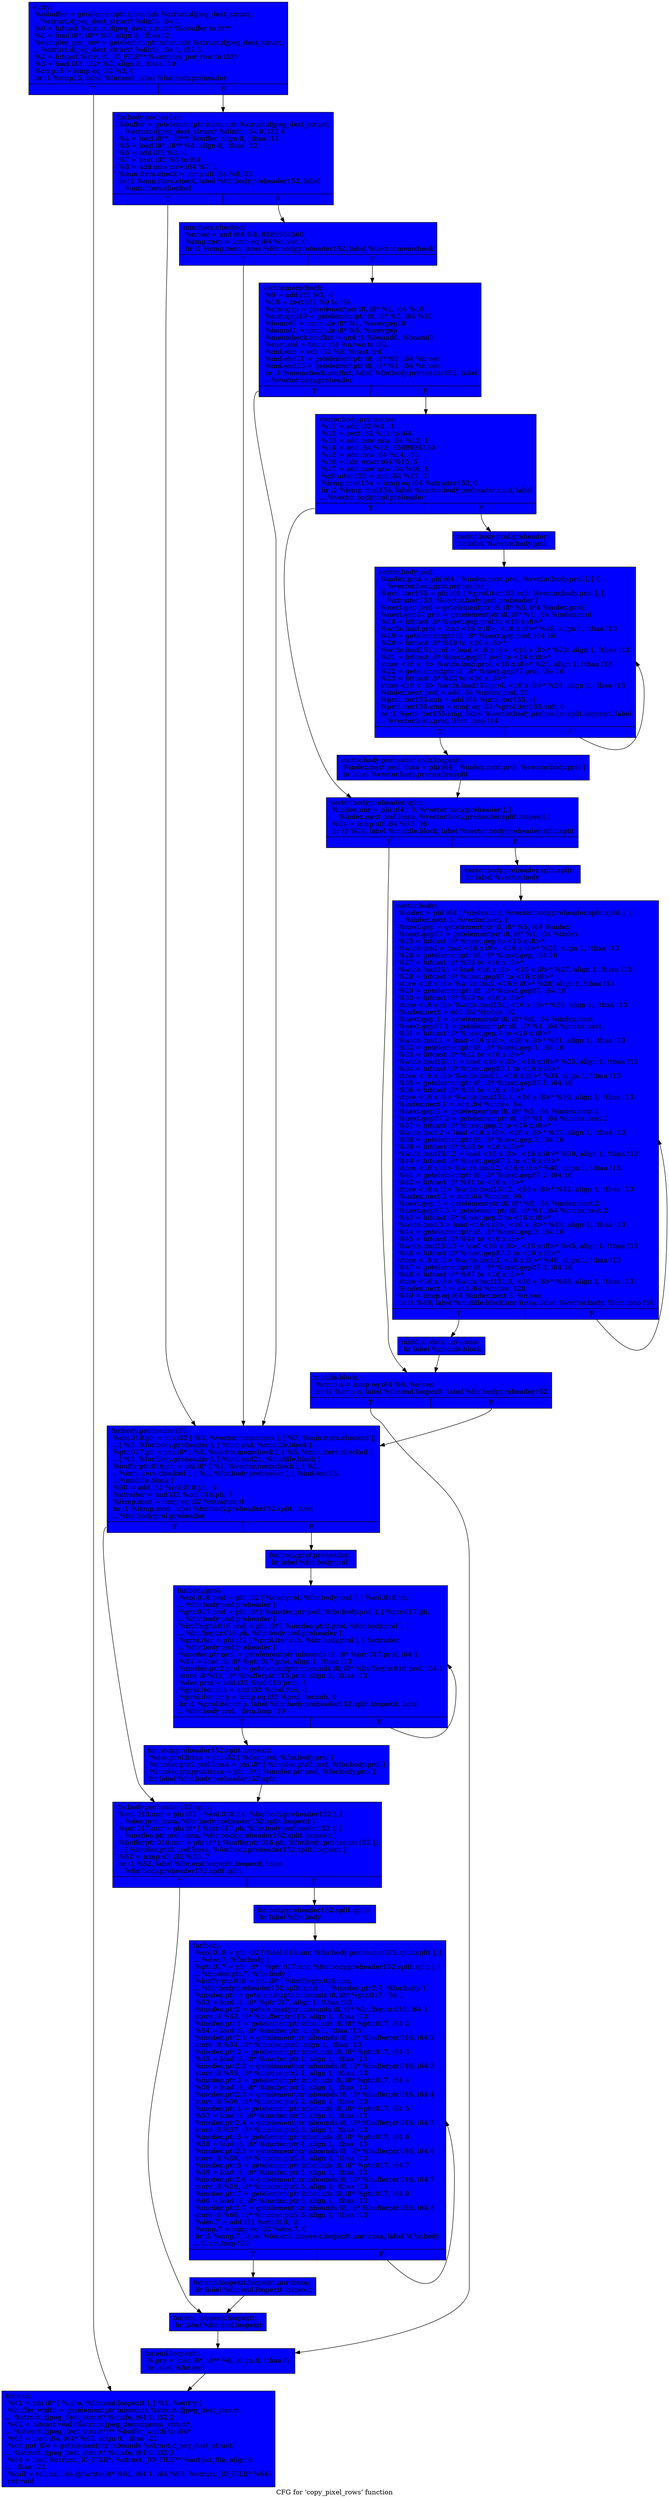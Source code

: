 digraph "CFG for 'copy_pixel_rows' function" {
	label="CFG for 'copy_pixel_rows' function";

	Node0x580e970 [shape=record, style = filled, fillcolor = blue, label="{entry:\l  %iobuffer = getelementptr inbounds %struct.djpeg_dest_struct,\l... %struct.djpeg_dest_struct* %dinfo, i64 1\l  %0 = bitcast %struct.djpeg_dest_struct* %iobuffer to i8**\l  %1 = load i8*, i8** %0, align 8, !tbaa !2\l  %samples_per_row = getelementptr inbounds %struct.djpeg_dest_struct,\l... %struct.djpeg_dest_struct* %dinfo, i64 1, i32 3\l  %2 = bitcast %struct._IO_FILE** %samples_per_row to i32*\l  %3 = load i32, i32* %2, align 8, !tbaa !10\l  %cmp15 = icmp eq i32 %3, 0\l  br i1 %cmp15, label %for.end, label %for.body.preheader\l|{<s0>T|<s1>F}}"];
	Node0x580e970:s0 -> Node0x580f8e0;
	Node0x580e970:s1 -> Node0x580f9c0;
	Node0x580f9c0 [shape=record, style = filled, fillcolor = blue, label="{for.body.preheader:                               \l  %buffer = getelementptr inbounds %struct.djpeg_dest_struct,\l... %struct.djpeg_dest_struct* %dinfo, i64 0, i32 4\l  %4 = load i8**, i8*** %buffer, align 8, !tbaa !11\l  %5 = load i8*, i8** %4, align 8, !tbaa !12\l  %6 = add i32 %3, -1\l  %7 = zext i32 %6 to i64\l  %8 = add nuw nsw i64 %7, 1\l  %min.iters.check = icmp ult i64 %8, 32\l  br i1 %min.iters.check, label %for.body.preheader152, label\l... %min.iters.checked\l|{<s0>T|<s1>F}}"];
	Node0x580f9c0:s0 -> Node0x580fc30;
	Node0x580f9c0:s1 -> Node0x5807b60;
	Node0x5807b60 [shape=record, style = filled, fillcolor = blue, label="{min.iters.checked:                                \l  %n.vec = and i64 %8, 8589934560\l  %cmp.zero = icmp eq i64 %n.vec, 0\l  br i1 %cmp.zero, label %for.body.preheader152, label %vector.memcheck\l|{<s0>T|<s1>F}}"];
	Node0x5807b60:s0 -> Node0x580fc30;
	Node0x5807b60:s1 -> Node0x5807f80;
	Node0x5807f80 [shape=record, style = filled, fillcolor = blue, label="{vector.memcheck:                                  \l  %9 = add i32 %3, -1\l  %10 = zext i32 %9 to i64\l  %scevgep = getelementptr i8, i8* %1, i64 %10\l  %scevgep19 = getelementptr i8, i8* %5, i64 %10\l  %bound0 = icmp ule i8* %1, %scevgep19\l  %bound1 = icmp ule i8* %5, %scevgep\l  %memcheck.conflict = and i1 %bound0, %bound1\l  %cast.crd = trunc i64 %n.vec to i32\l  %ind.end = sub i32 %3, %cast.crd\l  %ind.end21 = getelementptr i8, i8* %5, i64 %n.vec\l  %ind.end23 = getelementptr i8, i8* %1, i64 %n.vec\l  br i1 %memcheck.conflict, label %for.body.preheader152, label\l... %vector.body.preheader\l|{<s0>T|<s1>F}}"];
	Node0x5807f80:s0 -> Node0x580fc30;
	Node0x5807f80:s1 -> Node0x5807c10;
	Node0x5807c10 [shape=record, style = filled, fillcolor = blue, label="{vector.body.preheader:                            \l  %11 = add i32 %3, -1\l  %12 = zext i32 %11 to i64\l  %13 = add nuw nsw i64 %12, 1\l  %14 = and i64 %13, 8589934560\l  %15 = add nsw i64 %14, -32\l  %16 = lshr exact i64 %15, 5\l  %17 = add nuw nsw i64 %16, 1\l  %xtraiter153 = and i64 %17, 3\l  %lcmp.mod154 = icmp eq i64 %xtraiter153, 0\l  br i1 %lcmp.mod154, label %vector.body.preheader.split, label\l... %vector.body.prol.preheader\l|{<s0>T|<s1>F}}"];
	Node0x5807c10:s0 -> Node0x5811dd0;
	Node0x5807c10:s1 -> Node0x5811ef0;
	Node0x5811ef0 [shape=record, style = filled, fillcolor = blue, label="{vector.body.prol.preheader:                       \l  br label %vector.body.prol\l}"];
	Node0x5811ef0 -> Node0x58120a0;
	Node0x58120a0 [shape=record, style = filled, fillcolor = blue, label="{vector.body.prol:                                 \l  %index.prol = phi i64 [ %index.next.prol, %vector.body.prol ], [ 0,\l... %vector.body.prol.preheader ]\l  %prol.iter155 = phi i64 [ %prol.iter155.sub, %vector.body.prol ], [\l... %xtraiter153, %vector.body.prol.preheader ]\l  %next.gep.prol = getelementptr i8, i8* %5, i64 %index.prol\l  %next.gep87.prol = getelementptr i8, i8* %1, i64 %index.prol\l  %18 = bitcast i8* %next.gep.prol to \<16 x i8\>*\l  %wide.load.prol = load \<16 x i8\>, \<16 x i8\>* %18, align 1, !tbaa !13\l  %19 = getelementptr i8, i8* %next.gep.prol, i64 16\l  %20 = bitcast i8* %19 to \<16 x i8\>*\l  %wide.load151.prol = load \<16 x i8\>, \<16 x i8\>* %20, align 1, !tbaa !13\l  %21 = bitcast i8* %next.gep87.prol to \<16 x i8\>*\l  store \<16 x i8\> %wide.load.prol, \<16 x i8\>* %21, align 1, !tbaa !13\l  %22 = getelementptr i8, i8* %next.gep87.prol, i64 16\l  %23 = bitcast i8* %22 to \<16 x i8\>*\l  store \<16 x i8\> %wide.load151.prol, \<16 x i8\>* %23, align 1, !tbaa !13\l  %index.next.prol = add i64 %index.prol, 32\l  %prol.iter155.sub = add i64 %prol.iter155, -1\l  %prol.iter155.cmp = icmp eq i64 %prol.iter155.sub, 0\l  br i1 %prol.iter155.cmp, label %vector.body.preheader.split.loopexit, label\l... %vector.body.prol, !llvm.loop !14\l|{<s0>T|<s1>F}}"];
	Node0x58120a0:s0 -> Node0x58139c0;
	Node0x58120a0:s1 -> Node0x58120a0;
	Node0x58139c0 [shape=record, style = filled, fillcolor = blue, label="{vector.body.preheader.split.loopexit:             \l  %index.next.prol.lcssa = phi i64 [ %index.next.prol, %vector.body.prol ]\l  br label %vector.body.preheader.split\l}"];
	Node0x58139c0 -> Node0x5811dd0;
	Node0x5811dd0 [shape=record, style = filled, fillcolor = blue, label="{vector.body.preheader.split:                      \l  %index.unr = phi i64 [ 0, %vector.body.preheader ], [\l... %index.next.prol.lcssa, %vector.body.preheader.split.loopexit ]\l  %24 = icmp ult i64 %15, 96\l  br i1 %24, label %middle.block, label %vector.body.preheader.split.split\l|{<s0>T|<s1>F}}"];
	Node0x5811dd0:s0 -> Node0x5813d40;
	Node0x5811dd0:s1 -> Node0x5813df0;
	Node0x5813df0 [shape=record, style = filled, fillcolor = blue, label="{vector.body.preheader.split.split:                \l  br label %vector.body\l}"];
	Node0x5813df0 -> Node0x5813fa0;
	Node0x5813fa0 [shape=record, style = filled, fillcolor = blue, label="{vector.body:                                      \l  %index = phi i64 [ %index.unr, %vector.body.preheader.split.split ], [\l... %index.next.3, %vector.body ]\l  %next.gep = getelementptr i8, i8* %5, i64 %index\l  %next.gep87 = getelementptr i8, i8* %1, i64 %index\l  %25 = bitcast i8* %next.gep to \<16 x i8\>*\l  %wide.load = load \<16 x i8\>, \<16 x i8\>* %25, align 1, !tbaa !13\l  %26 = getelementptr i8, i8* %next.gep, i64 16\l  %27 = bitcast i8* %26 to \<16 x i8\>*\l  %wide.load151 = load \<16 x i8\>, \<16 x i8\>* %27, align 1, !tbaa !13\l  %28 = bitcast i8* %next.gep87 to \<16 x i8\>*\l  store \<16 x i8\> %wide.load, \<16 x i8\>* %28, align 1, !tbaa !13\l  %29 = getelementptr i8, i8* %next.gep87, i64 16\l  %30 = bitcast i8* %29 to \<16 x i8\>*\l  store \<16 x i8\> %wide.load151, \<16 x i8\>* %30, align 1, !tbaa !13\l  %index.next = add i64 %index, 32\l  %next.gep.1 = getelementptr i8, i8* %5, i64 %index.next\l  %next.gep87.1 = getelementptr i8, i8* %1, i64 %index.next\l  %31 = bitcast i8* %next.gep.1 to \<16 x i8\>*\l  %wide.load.1 = load \<16 x i8\>, \<16 x i8\>* %31, align 1, !tbaa !13\l  %32 = getelementptr i8, i8* %next.gep.1, i64 16\l  %33 = bitcast i8* %32 to \<16 x i8\>*\l  %wide.load151.1 = load \<16 x i8\>, \<16 x i8\>* %33, align 1, !tbaa !13\l  %34 = bitcast i8* %next.gep87.1 to \<16 x i8\>*\l  store \<16 x i8\> %wide.load.1, \<16 x i8\>* %34, align 1, !tbaa !13\l  %35 = getelementptr i8, i8* %next.gep87.1, i64 16\l  %36 = bitcast i8* %35 to \<16 x i8\>*\l  store \<16 x i8\> %wide.load151.1, \<16 x i8\>* %36, align 1, !tbaa !13\l  %index.next.1 = add i64 %index, 64\l  %next.gep.2 = getelementptr i8, i8* %5, i64 %index.next.1\l  %next.gep87.2 = getelementptr i8, i8* %1, i64 %index.next.1\l  %37 = bitcast i8* %next.gep.2 to \<16 x i8\>*\l  %wide.load.2 = load \<16 x i8\>, \<16 x i8\>* %37, align 1, !tbaa !13\l  %38 = getelementptr i8, i8* %next.gep.2, i64 16\l  %39 = bitcast i8* %38 to \<16 x i8\>*\l  %wide.load151.2 = load \<16 x i8\>, \<16 x i8\>* %39, align 1, !tbaa !13\l  %40 = bitcast i8* %next.gep87.2 to \<16 x i8\>*\l  store \<16 x i8\> %wide.load.2, \<16 x i8\>* %40, align 1, !tbaa !13\l  %41 = getelementptr i8, i8* %next.gep87.2, i64 16\l  %42 = bitcast i8* %41 to \<16 x i8\>*\l  store \<16 x i8\> %wide.load151.2, \<16 x i8\>* %42, align 1, !tbaa !13\l  %index.next.2 = add i64 %index, 96\l  %next.gep.3 = getelementptr i8, i8* %5, i64 %index.next.2\l  %next.gep87.3 = getelementptr i8, i8* %1, i64 %index.next.2\l  %43 = bitcast i8* %next.gep.3 to \<16 x i8\>*\l  %wide.load.3 = load \<16 x i8\>, \<16 x i8\>* %43, align 1, !tbaa !13\l  %44 = getelementptr i8, i8* %next.gep.3, i64 16\l  %45 = bitcast i8* %44 to \<16 x i8\>*\l  %wide.load151.3 = load \<16 x i8\>, \<16 x i8\>* %45, align 1, !tbaa !13\l  %46 = bitcast i8* %next.gep87.3 to \<16 x i8\>*\l  store \<16 x i8\> %wide.load.3, \<16 x i8\>* %46, align 1, !tbaa !13\l  %47 = getelementptr i8, i8* %next.gep87.3, i64 16\l  %48 = bitcast i8* %47 to \<16 x i8\>*\l  store \<16 x i8\> %wide.load151.3, \<16 x i8\>* %48, align 1, !tbaa !13\l  %index.next.3 = add i64 %index, 128\l  %49 = icmp eq i64 %index.next.3, %n.vec\l  br i1 %49, label %middle.block.unr-lcssa, label %vector.body, !llvm.loop !16\l|{<s0>T|<s1>F}}"];
	Node0x5813fa0:s0 -> Node0x58171f0;
	Node0x5813fa0:s1 -> Node0x5813fa0;
	Node0x58171f0 [shape=record, style = filled, fillcolor = blue, label="{middle.block.unr-lcssa:                           \l  br label %middle.block\l}"];
	Node0x58171f0 -> Node0x5813d40;
	Node0x5813d40 [shape=record, style = filled, fillcolor = blue, label="{middle.block:                                     \l  %cmp.n = icmp eq i64 %8, %n.vec\l  br i1 %cmp.n, label %for.end.loopexit, label %for.body.preheader152\l|{<s0>T|<s1>F}}"];
	Node0x5813d40:s0 -> Node0x5817450;
	Node0x5813d40:s1 -> Node0x580fc30;
	Node0x580fc30 [shape=record, style = filled, fillcolor = blue, label="{for.body.preheader152:                            \l  %col.018.ph = phi i32 [ %3, %vector.memcheck ], [ %3, %min.iters.checked ],\l... [ %3, %for.body.preheader ], [ %ind.end, %middle.block ]\l  %ptr.017.ph = phi i8* [ %5, %vector.memcheck ], [ %5, %min.iters.checked ],\l... [ %5, %for.body.preheader ], [ %ind.end21, %middle.block ]\l  %bufferptr.016.ph = phi i8* [ %1, %vector.memcheck ], [ %1,\l... %min.iters.checked ], [ %1, %for.body.preheader ], [ %ind.end23,\l... %middle.block ]\l  %50 = add i32 %col.018.ph, -1\l  %xtraiter = and i32 %col.018.ph, 7\l  %lcmp.mod = icmp eq i32 %xtraiter, 0\l  br i1 %lcmp.mod, label %for.body.preheader152.split, label\l... %for.body.prol.preheader\l|{<s0>T|<s1>F}}"];
	Node0x580fc30:s0 -> Node0x5817b00;
	Node0x580fc30:s1 -> Node0x5817c20;
	Node0x5817c20 [shape=record, style = filled, fillcolor = blue, label="{for.body.prol.preheader:                          \l  br label %for.body.prol\l}"];
	Node0x5817c20 -> Node0x5817d90;
	Node0x5817d90 [shape=record, style = filled, fillcolor = blue, label="{for.body.prol:                                    \l  %col.018.prol = phi i32 [ %dec.prol, %for.body.prol ], [ %col.018.ph,\l... %for.body.prol.preheader ]\l  %ptr.017.prol = phi i8* [ %incdec.ptr.prol, %for.body.prol ], [ %ptr.017.ph,\l... %for.body.prol.preheader ]\l  %bufferptr.016.prol = phi i8* [ %incdec.ptr2.prol, %for.body.prol ], [\l... %bufferptr.016.ph, %for.body.prol.preheader ]\l  %prol.iter = phi i32 [ %prol.iter.sub, %for.body.prol ], [ %xtraiter,\l... %for.body.prol.preheader ]\l  %incdec.ptr.prol = getelementptr inbounds i8, i8* %ptr.017.prol, i64 1\l  %51 = load i8, i8* %ptr.017.prol, align 1, !tbaa !13\l  %incdec.ptr2.prol = getelementptr inbounds i8, i8* %bufferptr.016.prol, i64 1\l  store i8 %51, i8* %bufferptr.016.prol, align 1, !tbaa !13\l  %dec.prol = add i32 %col.018.prol, -1\l  %prol.iter.sub = add i32 %prol.iter, -1\l  %prol.iter.cmp = icmp eq i32 %prol.iter.sub, 0\l  br i1 %prol.iter.cmp, label %for.body.preheader152.split.loopexit, label\l... %for.body.prol, !llvm.loop !19\l|{<s0>T|<s1>F}}"];
	Node0x5817d90:s0 -> Node0x58187f0;
	Node0x5817d90:s1 -> Node0x5817d90;
	Node0x58187f0 [shape=record, style = filled, fillcolor = blue, label="{for.body.preheader152.split.loopexit:             \l  %dec.prol.lcssa = phi i32 [ %dec.prol, %for.body.prol ]\l  %incdec.ptr2.prol.lcssa = phi i8* [ %incdec.ptr2.prol, %for.body.prol ]\l  %incdec.ptr.prol.lcssa = phi i8* [ %incdec.ptr.prol, %for.body.prol ]\l  br label %for.body.preheader152.split\l}"];
	Node0x58187f0 -> Node0x5817b00;
	Node0x5817b00 [shape=record, style = filled, fillcolor = blue, label="{for.body.preheader152.split:                      \l  %col.018.unr = phi i32 [ %col.018.ph, %for.body.preheader152 ], [\l... %dec.prol.lcssa, %for.body.preheader152.split.loopexit ]\l  %ptr.017.unr = phi i8* [ %ptr.017.ph, %for.body.preheader152 ], [\l... %incdec.ptr.prol.lcssa, %for.body.preheader152.split.loopexit ]\l  %bufferptr.016.unr = phi i8* [ %bufferptr.016.ph, %for.body.preheader152 ],\l... [ %incdec.ptr2.prol.lcssa, %for.body.preheader152.split.loopexit ]\l  %52 = icmp ult i32 %50, 7\l  br i1 %52, label %for.end.loopexit.loopexit, label\l... %for.body.preheader152.split.split\l|{<s0>T|<s1>F}}"];
	Node0x5817b00:s0 -> Node0x5818da0;
	Node0x5817b00:s1 -> Node0x5818e80;
	Node0x5818e80 [shape=record, style = filled, fillcolor = blue, label="{for.body.preheader152.split.split:                \l  br label %for.body\l}"];
	Node0x5818e80 -> Node0x5819030;
	Node0x5819030 [shape=record, style = filled, fillcolor = blue, label="{for.body:                                         \l  %col.018 = phi i32 [ %col.018.unr, %for.body.preheader152.split.split ], [\l... %dec.7, %for.body ]\l  %ptr.017 = phi i8* [ %ptr.017.unr, %for.body.preheader152.split.split ], [\l... %incdec.ptr.7, %for.body ]\l  %bufferptr.016 = phi i8* [ %bufferptr.016.unr,\l... %for.body.preheader152.split.split ], [ %incdec.ptr2.7, %for.body ]\l  %incdec.ptr = getelementptr inbounds i8, i8* %ptr.017, i64 1\l  %53 = load i8, i8* %ptr.017, align 1, !tbaa !13\l  %incdec.ptr2 = getelementptr inbounds i8, i8* %bufferptr.016, i64 1\l  store i8 %53, i8* %bufferptr.016, align 1, !tbaa !13\l  %incdec.ptr.1 = getelementptr inbounds i8, i8* %ptr.017, i64 2\l  %54 = load i8, i8* %incdec.ptr, align 1, !tbaa !13\l  %incdec.ptr2.1 = getelementptr inbounds i8, i8* %bufferptr.016, i64 2\l  store i8 %54, i8* %incdec.ptr2, align 1, !tbaa !13\l  %incdec.ptr.2 = getelementptr inbounds i8, i8* %ptr.017, i64 3\l  %55 = load i8, i8* %incdec.ptr.1, align 1, !tbaa !13\l  %incdec.ptr2.2 = getelementptr inbounds i8, i8* %bufferptr.016, i64 3\l  store i8 %55, i8* %incdec.ptr2.1, align 1, !tbaa !13\l  %incdec.ptr.3 = getelementptr inbounds i8, i8* %ptr.017, i64 4\l  %56 = load i8, i8* %incdec.ptr.2, align 1, !tbaa !13\l  %incdec.ptr2.3 = getelementptr inbounds i8, i8* %bufferptr.016, i64 4\l  store i8 %56, i8* %incdec.ptr2.2, align 1, !tbaa !13\l  %incdec.ptr.4 = getelementptr inbounds i8, i8* %ptr.017, i64 5\l  %57 = load i8, i8* %incdec.ptr.3, align 1, !tbaa !13\l  %incdec.ptr2.4 = getelementptr inbounds i8, i8* %bufferptr.016, i64 5\l  store i8 %57, i8* %incdec.ptr2.3, align 1, !tbaa !13\l  %incdec.ptr.5 = getelementptr inbounds i8, i8* %ptr.017, i64 6\l  %58 = load i8, i8* %incdec.ptr.4, align 1, !tbaa !13\l  %incdec.ptr2.5 = getelementptr inbounds i8, i8* %bufferptr.016, i64 6\l  store i8 %58, i8* %incdec.ptr2.4, align 1, !tbaa !13\l  %incdec.ptr.6 = getelementptr inbounds i8, i8* %ptr.017, i64 7\l  %59 = load i8, i8* %incdec.ptr.5, align 1, !tbaa !13\l  %incdec.ptr2.6 = getelementptr inbounds i8, i8* %bufferptr.016, i64 7\l  store i8 %59, i8* %incdec.ptr2.5, align 1, !tbaa !13\l  %incdec.ptr.7 = getelementptr inbounds i8, i8* %ptr.017, i64 8\l  %60 = load i8, i8* %incdec.ptr.6, align 1, !tbaa !13\l  %incdec.ptr2.7 = getelementptr inbounds i8, i8* %bufferptr.016, i64 8\l  store i8 %60, i8* %incdec.ptr2.6, align 1, !tbaa !13\l  %dec.7 = add i32 %col.018, -8\l  %cmp.7 = icmp eq i32 %dec.7, 0\l  br i1 %cmp.7, label %for.end.loopexit.loopexit.unr-lcssa, label %for.body,\l... !llvm.loop !20\l|{<s0>T|<s1>F}}"];
	Node0x5819030:s0 -> Node0x5810fd0;
	Node0x5819030:s1 -> Node0x5819030;
	Node0x5810fd0 [shape=record, style = filled, fillcolor = blue, label="{for.end.loopexit.loopexit.unr-lcssa:              \l  br label %for.end.loopexit.loopexit\l}"];
	Node0x5810fd0 -> Node0x5818da0;
	Node0x5818da0 [shape=record, style = filled, fillcolor = blue, label="{for.end.loopexit.loopexit:                        \l  br label %for.end.loopexit\l}"];
	Node0x5818da0 -> Node0x5817450;
	Node0x5817450 [shape=record, style = filled, fillcolor = blue, label="{for.end.loopexit:                                 \l  %.pre = load i8*, i8** %0, align 8, !tbaa !2\l  br label %for.end\l}"];
	Node0x5817450 -> Node0x580f8e0;
	Node0x580f8e0 [shape=record, style = filled, fillcolor = blue, label="{for.end:                                          \l  %61 = phi i8* [ %.pre, %for.end.loopexit ], [ %1, %entry ]\l  %buffer_width = getelementptr inbounds %struct.djpeg_dest_struct,\l... %struct.djpeg_dest_struct* %dinfo, i64 1, i32 2\l  %62 = bitcast void (%struct.jpeg_decompress_struct*,\l... %struct.djpeg_dest_struct*)** %buffer_width to i64*\l  %63 = load i64, i64* %62, align 8, !tbaa !21\l  %output_file = getelementptr inbounds %struct.djpeg_dest_struct,\l... %struct.djpeg_dest_struct* %dinfo, i64 0, i32 3\l  %64 = load %struct._IO_FILE*, %struct._IO_FILE** %output_file, align 8,\l... !tbaa !22\l  %call = tail call i64 @fwrite(i8* %61, i64 1, i64 %63, %struct._IO_FILE* %64)\l  ret void\l}"];
}
